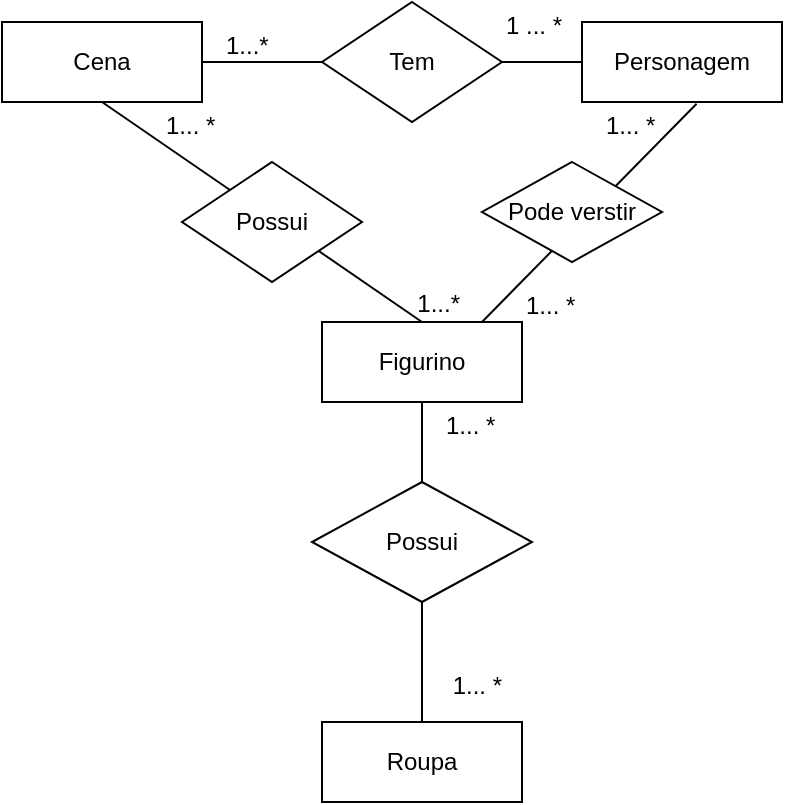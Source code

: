 <mxfile version="20.4.0" type="device"><diagram id="R2lEEEUBdFMjLlhIrx00" name="Page-1"><mxGraphModel dx="1102" dy="593" grid="1" gridSize="10" guides="1" tooltips="1" connect="1" arrows="1" fold="1" page="1" pageScale="1" pageWidth="850" pageHeight="1100" math="0" shadow="0" extFonts="Permanent Marker^https://fonts.googleapis.com/css?family=Permanent+Marker"><root><mxCell id="0"/><mxCell id="1" parent="0"/><mxCell id="2-qD7lKfnyMMdJNDfklZ-1" value="Cena" style="whiteSpace=wrap;html=1;align=center;" vertex="1" parent="1"><mxGeometry x="100" y="170" width="100" height="40" as="geometry"/></mxCell><mxCell id="2-qD7lKfnyMMdJNDfklZ-3" value="Personagem" style="whiteSpace=wrap;html=1;align=center;" vertex="1" parent="1"><mxGeometry x="390" y="170" width="100" height="40" as="geometry"/></mxCell><mxCell id="2-qD7lKfnyMMdJNDfklZ-4" value="" style="endArrow=none;html=1;rounded=0;exitX=1;exitY=0.5;exitDx=0;exitDy=0;entryX=0;entryY=0.5;entryDx=0;entryDy=0;" edge="1" parent="1" source="2-qD7lKfnyMMdJNDfklZ-1" target="2-qD7lKfnyMMdJNDfklZ-3"><mxGeometry relative="1" as="geometry"><mxPoint x="220" y="300" as="sourcePoint"/><mxPoint x="380" y="300" as="targetPoint"/></mxGeometry></mxCell><mxCell id="2-qD7lKfnyMMdJNDfklZ-5" value="1...*" style="resizable=0;html=1;align=left;verticalAlign=bottom;" connectable="0" vertex="1" parent="2-qD7lKfnyMMdJNDfklZ-4"><mxGeometry x="-1" relative="1" as="geometry"><mxPoint x="10" as="offset"/></mxGeometry></mxCell><mxCell id="2-qD7lKfnyMMdJNDfklZ-6" value="1 ... *" style="resizable=0;html=1;align=right;verticalAlign=bottom;" connectable="0" vertex="1" parent="2-qD7lKfnyMMdJNDfklZ-4"><mxGeometry x="1" relative="1" as="geometry"><mxPoint x="-10" y="-10" as="offset"/></mxGeometry></mxCell><mxCell id="2-qD7lKfnyMMdJNDfklZ-2" value="Tem" style="shape=rhombus;perimeter=rhombusPerimeter;whiteSpace=wrap;html=1;align=center;" vertex="1" parent="1"><mxGeometry x="260" y="160" width="90" height="60" as="geometry"/></mxCell><mxCell id="2-qD7lKfnyMMdJNDfklZ-7" value="Roupa" style="whiteSpace=wrap;html=1;align=center;" vertex="1" parent="1"><mxGeometry x="260" y="520" width="100" height="40" as="geometry"/></mxCell><mxCell id="2-qD7lKfnyMMdJNDfklZ-8" value="Figurino" style="whiteSpace=wrap;html=1;align=center;" vertex="1" parent="1"><mxGeometry x="260" y="320" width="100" height="40" as="geometry"/></mxCell><mxCell id="2-qD7lKfnyMMdJNDfklZ-9" value="" style="endArrow=none;html=1;rounded=0;exitX=0.5;exitY=1;exitDx=0;exitDy=0;entryX=0.5;entryY=0;entryDx=0;entryDy=0;" edge="1" parent="1" source="2-qD7lKfnyMMdJNDfklZ-1" target="2-qD7lKfnyMMdJNDfklZ-8"><mxGeometry relative="1" as="geometry"><mxPoint x="220" y="300" as="sourcePoint"/><mxPoint x="380" y="300" as="targetPoint"/></mxGeometry></mxCell><mxCell id="2-qD7lKfnyMMdJNDfklZ-10" value="1... *" style="resizable=0;html=1;align=left;verticalAlign=bottom;" connectable="0" vertex="1" parent="2-qD7lKfnyMMdJNDfklZ-9"><mxGeometry x="-1" relative="1" as="geometry"><mxPoint x="30" y="20" as="offset"/></mxGeometry></mxCell><mxCell id="2-qD7lKfnyMMdJNDfklZ-11" value="1...*" style="resizable=0;html=1;align=right;verticalAlign=bottom;" connectable="0" vertex="1" parent="2-qD7lKfnyMMdJNDfklZ-9"><mxGeometry x="1" relative="1" as="geometry"><mxPoint x="20" as="offset"/></mxGeometry></mxCell><mxCell id="2-qD7lKfnyMMdJNDfklZ-12" value="Possui" style="shape=rhombus;perimeter=rhombusPerimeter;whiteSpace=wrap;html=1;align=center;" vertex="1" parent="1"><mxGeometry x="190" y="240" width="90" height="60" as="geometry"/></mxCell><mxCell id="2-qD7lKfnyMMdJNDfklZ-13" value="" style="endArrow=none;html=1;rounded=0;entryX=0.573;entryY=1.021;entryDx=0;entryDy=0;entryPerimeter=0;" edge="1" parent="1" target="2-qD7lKfnyMMdJNDfklZ-3"><mxGeometry relative="1" as="geometry"><mxPoint x="340" y="320" as="sourcePoint"/><mxPoint x="445" y="220" as="targetPoint"/></mxGeometry></mxCell><mxCell id="2-qD7lKfnyMMdJNDfklZ-14" value="1... *" style="resizable=0;html=1;align=left;verticalAlign=bottom;" connectable="0" vertex="1" parent="2-qD7lKfnyMMdJNDfklZ-13"><mxGeometry x="-1" relative="1" as="geometry"><mxPoint x="20" as="offset"/></mxGeometry></mxCell><mxCell id="2-qD7lKfnyMMdJNDfklZ-16" value="1... *" style="resizable=0;html=1;align=left;verticalAlign=bottom;" connectable="0" vertex="1" parent="1"><mxGeometry x="400" y="230" as="geometry"/></mxCell><mxCell id="2-qD7lKfnyMMdJNDfklZ-17" value="Pode verstir" style="shape=rhombus;perimeter=rhombusPerimeter;whiteSpace=wrap;html=1;align=center;" vertex="1" parent="1"><mxGeometry x="340" y="240" width="90" height="50" as="geometry"/></mxCell><mxCell id="2-qD7lKfnyMMdJNDfklZ-18" value="" style="endArrow=none;html=1;rounded=0;exitX=0.5;exitY=1;exitDx=0;exitDy=0;entryX=0.5;entryY=0;entryDx=0;entryDy=0;" edge="1" parent="1" source="2-qD7lKfnyMMdJNDfklZ-8" target="2-qD7lKfnyMMdJNDfklZ-7"><mxGeometry relative="1" as="geometry"><mxPoint x="250" y="300" as="sourcePoint"/><mxPoint x="410" y="300" as="targetPoint"/></mxGeometry></mxCell><mxCell id="2-qD7lKfnyMMdJNDfklZ-19" value="1... *" style="resizable=0;html=1;align=left;verticalAlign=bottom;" connectable="0" vertex="1" parent="2-qD7lKfnyMMdJNDfklZ-18"><mxGeometry x="-1" relative="1" as="geometry"><mxPoint x="10" y="20" as="offset"/></mxGeometry></mxCell><mxCell id="2-qD7lKfnyMMdJNDfklZ-20" value="1... *" style="resizable=0;html=1;align=right;verticalAlign=bottom;" connectable="0" vertex="1" parent="2-qD7lKfnyMMdJNDfklZ-18"><mxGeometry x="1" relative="1" as="geometry"><mxPoint x="40" y="-10" as="offset"/></mxGeometry></mxCell><mxCell id="2-qD7lKfnyMMdJNDfklZ-21" value="Possui" style="shape=rhombus;perimeter=rhombusPerimeter;whiteSpace=wrap;html=1;align=center;" vertex="1" parent="1"><mxGeometry x="255" y="400" width="110" height="60" as="geometry"/></mxCell></root></mxGraphModel></diagram></mxfile>